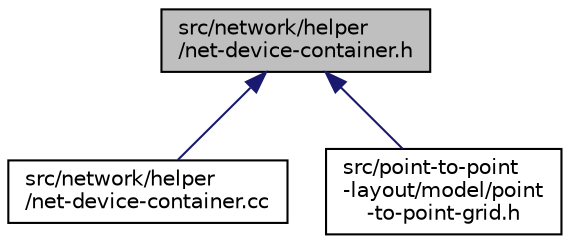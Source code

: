 digraph "src/network/helper/net-device-container.h"
{
 // LATEX_PDF_SIZE
  edge [fontname="Helvetica",fontsize="10",labelfontname="Helvetica",labelfontsize="10"];
  node [fontname="Helvetica",fontsize="10",shape=record];
  Node1 [label="src/network/helper\l/net-device-container.h",height=0.2,width=0.4,color="black", fillcolor="grey75", style="filled", fontcolor="black",tooltip=" "];
  Node1 -> Node2 [dir="back",color="midnightblue",fontsize="10",style="solid",fontname="Helvetica"];
  Node2 [label="src/network/helper\l/net-device-container.cc",height=0.2,width=0.4,color="black", fillcolor="white", style="filled",URL="$net-device-container_8cc.html",tooltip=" "];
  Node1 -> Node3 [dir="back",color="midnightblue",fontsize="10",style="solid",fontname="Helvetica"];
  Node3 [label="src/point-to-point\l-layout/model/point\l-to-point-grid.h",height=0.2,width=0.4,color="black", fillcolor="white", style="filled",URL="$point-to-point-grid_8h.html",tooltip=" "];
}
